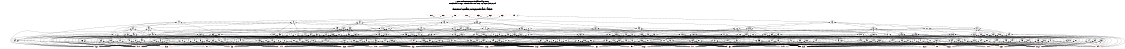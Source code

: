 # Network structure generated by ABC

digraph network {
size = "7.5,10";
center = true;
edge [dir = back];

{
  node [shape = plaintext];
  edge [style = invis];
  LevelTitle1 [label=""];
  LevelTitle2 [label=""];
  Level5 [label = ""];
  Level4 [label = ""];
  Level3 [label = ""];
  Level2 [label = ""];
  Level1 [label = ""];
  Level0 [label = ""];
  LevelTitle1 ->  LevelTitle2 ->  Level5 ->  Level4 ->  Level3 ->  Level2 ->  Level1 ->  Level0;
}

{
  rank = same;
  LevelTitle1;
  title1 [shape=plaintext,
          fontsize=20,
          fontname = "Times-Roman",
          label="Network structure visualized by ABC\nBenchmark \"top\". Time was Wed Oct 16 16:07:39 2024. "
         ];
}

{
  rank = same;
  LevelTitle2;
  title2 [shape=plaintext,
          fontsize=18,
          fontname = "Times-Roman",
          label="The network contains 200 logic nodes and 0 latches.\n"
         ];
}

{
  rank = same;
  Level5;
  Node26 [label = "o_1_", shape = invtriangle, color = coral, fillcolor = coral];
  Node27 [label = "o_2_", shape = invtriangle, color = coral, fillcolor = coral];
  Node28 [label = "o_0_", shape = invtriangle, color = coral, fillcolor = coral];
  Node29 [label = "o_7_", shape = invtriangle, color = coral, fillcolor = coral];
  Node30 [label = "o_5_", shape = invtriangle, color = coral, fillcolor = coral];
  Node31 [label = "o_6_", shape = invtriangle, color = coral, fillcolor = coral];
  Node32 [label = "o_3_", shape = invtriangle, color = coral, fillcolor = coral];
  Node33 [label = "o_4_", shape = invtriangle, color = coral, fillcolor = coral];
}

{
  rank = same;
  Level4;
  Node35 [label = "35\n", shape = ellipse];
  Node79 [label = "79\n", shape = ellipse];
  Node91 [label = "91\n", shape = ellipse];
  Node115 [label = "115\n", shape = ellipse];
  Node154 [label = "154\n", shape = ellipse];
  Node175 [label = "175\n", shape = ellipse];
}

{
  rank = same;
  Level3;
  Node36 [label = "36\n", shape = ellipse];
  Node50 [label = "50\n", shape = ellipse];
  Node60 [label = "60\n", shape = ellipse];
  Node71 [label = "71\n", shape = ellipse];
  Node76 [label = "76\n", shape = ellipse];
  Node80 [label = "80\n", shape = ellipse];
  Node92 [label = "92\n", shape = ellipse];
  Node105 [label = "105\n", shape = ellipse];
  Node116 [label = "116\n", shape = ellipse];
  Node122 [label = "122\n", shape = ellipse];
  Node125 [label = "125\n", shape = ellipse];
  Node131 [label = "131\n", shape = ellipse];
  Node144 [label = "144\n", shape = ellipse];
  Node155 [label = "155\n", shape = ellipse];
  Node164 [label = "164\n", shape = ellipse];
  Node169 [label = "169\n", shape = ellipse];
  Node176 [label = "176\n", shape = ellipse];
  Node187 [label = "187\n", shape = ellipse];
  Node202 [label = "202\n", shape = ellipse];
  Node211 [label = "211\n", shape = ellipse];
  Node226 [label = "226\n", shape = ellipse];
}

{
  rank = same;
  Level2;
  Node37 [label = "37\n", shape = ellipse];
  Node43 [label = "43\n", shape = ellipse];
  Node51 [label = "51\n", shape = ellipse];
  Node52 [label = "52\n", shape = ellipse];
  Node54 [label = "54\n", shape = ellipse];
  Node56 [label = "56\n", shape = ellipse];
  Node61 [label = "61\n", shape = ellipse];
  Node63 [label = "63\n", shape = ellipse];
  Node66 [label = "66\n", shape = ellipse];
  Node72 [label = "72\n", shape = ellipse];
  Node74 [label = "74\n", shape = ellipse];
  Node75 [label = "75\n", shape = ellipse];
  Node77 [label = "77\n", shape = ellipse];
  Node78 [label = "78\n", shape = ellipse];
  Node81 [label = "81\n", shape = ellipse];
  Node83 [label = "83\n", shape = ellipse];
  Node88 [label = "88\n", shape = ellipse];
  Node93 [label = "93\n", shape = ellipse];
  Node95 [label = "95\n", shape = ellipse];
  Node100 [label = "100\n", shape = ellipse];
  Node106 [label = "106\n", shape = ellipse];
  Node108 [label = "108\n", shape = ellipse];
  Node113 [label = "113\n", shape = ellipse];
  Node117 [label = "117\n", shape = ellipse];
  Node123 [label = "123\n", shape = ellipse];
  Node126 [label = "126\n", shape = ellipse];
  Node128 [label = "128\n", shape = ellipse];
  Node132 [label = "132\n", shape = ellipse];
  Node135 [label = "135\n", shape = ellipse];
  Node137 [label = "137\n", shape = ellipse];
  Node140 [label = "140\n", shape = ellipse];
  Node142 [label = "142\n", shape = ellipse];
  Node145 [label = "145\n", shape = ellipse];
  Node147 [label = "147\n", shape = ellipse];
  Node150 [label = "150\n", shape = ellipse];
  Node152 [label = "152\n", shape = ellipse];
  Node156 [label = "156\n", shape = ellipse];
  Node158 [label = "158\n", shape = ellipse];
  Node160 [label = "160\n", shape = ellipse];
  Node162 [label = "162\n", shape = ellipse];
  Node165 [label = "165\n", shape = ellipse];
  Node170 [label = "170\n", shape = ellipse];
  Node171 [label = "171\n", shape = ellipse];
  Node173 [label = "173\n", shape = ellipse];
  Node177 [label = "177\n", shape = ellipse];
  Node180 [label = "180\n", shape = ellipse];
  Node181 [label = "181\n", shape = ellipse];
  Node183 [label = "183\n", shape = ellipse];
  Node185 [label = "185\n", shape = ellipse];
  Node188 [label = "188\n", shape = ellipse];
  Node193 [label = "193\n", shape = ellipse];
  Node198 [label = "198\n", shape = ellipse];
  Node200 [label = "200\n", shape = ellipse];
  Node203 [label = "203\n", shape = ellipse];
  Node205 [label = "205\n", shape = ellipse];
  Node208 [label = "208\n", shape = ellipse];
  Node212 [label = "212\n", shape = ellipse];
  Node216 [label = "216\n", shape = ellipse];
  Node219 [label = "219\n", shape = ellipse];
  Node221 [label = "221\n", shape = ellipse];
  Node223 [label = "223\n", shape = ellipse];
  Node227 [label = "227\n", shape = ellipse];
  Node229 [label = "229\n", shape = ellipse];
  Node231 [label = "231\n", shape = ellipse];
}

{
  rank = same;
  Level1;
  Node38 [label = "38\n", shape = ellipse];
  Node39 [label = "39\n", shape = ellipse];
  Node40 [label = "40\n", shape = ellipse];
  Node41 [label = "41\n", shape = ellipse];
  Node42 [label = "42\n", shape = ellipse];
  Node44 [label = "44\n", shape = ellipse];
  Node45 [label = "45\n", shape = ellipse];
  Node46 [label = "46\n", shape = ellipse];
  Node47 [label = "47\n", shape = ellipse];
  Node48 [label = "48\n", shape = ellipse];
  Node49 [label = "49\n", shape = ellipse];
  Node53 [label = "53\n", shape = ellipse];
  Node55 [label = "55\n", shape = ellipse];
  Node57 [label = "57\n", shape = ellipse];
  Node58 [label = "58\n", shape = ellipse];
  Node59 [label = "59\n", shape = ellipse];
  Node62 [label = "62\n", shape = ellipse];
  Node64 [label = "64\n", shape = ellipse];
  Node65 [label = "65\n", shape = ellipse];
  Node67 [label = "67\n", shape = ellipse];
  Node68 [label = "68\n", shape = ellipse];
  Node69 [label = "69\n", shape = ellipse];
  Node70 [label = "70\n", shape = ellipse];
  Node73 [label = "73\n", shape = ellipse];
  Node82 [label = "82\n", shape = ellipse];
  Node84 [label = "84\n", shape = ellipse];
  Node85 [label = "85\n", shape = ellipse];
  Node86 [label = "86\n", shape = ellipse];
  Node87 [label = "87\n", shape = ellipse];
  Node89 [label = "89\n", shape = ellipse];
  Node90 [label = "90\n", shape = ellipse];
  Node94 [label = "94\n", shape = ellipse];
  Node96 [label = "96\n", shape = ellipse];
  Node97 [label = "97\n", shape = ellipse];
  Node98 [label = "98\n", shape = ellipse];
  Node99 [label = "99\n", shape = ellipse];
  Node101 [label = "101\n", shape = ellipse];
  Node102 [label = "102\n", shape = ellipse];
  Node103 [label = "103\n", shape = ellipse];
  Node104 [label = "104\n", shape = ellipse];
  Node107 [label = "107\n", shape = ellipse];
  Node109 [label = "109\n", shape = ellipse];
  Node110 [label = "110\n", shape = ellipse];
  Node111 [label = "111\n", shape = ellipse];
  Node112 [label = "112\n", shape = ellipse];
  Node114 [label = "114\n", shape = ellipse];
  Node118 [label = "118\n", shape = ellipse];
  Node119 [label = "119\n", shape = ellipse];
  Node120 [label = "120\n", shape = ellipse];
  Node121 [label = "121\n", shape = ellipse];
  Node124 [label = "124\n", shape = ellipse];
  Node127 [label = "127\n", shape = ellipse];
  Node129 [label = "129\n", shape = ellipse];
  Node130 [label = "130\n", shape = ellipse];
  Node133 [label = "133\n", shape = ellipse];
  Node134 [label = "134\n", shape = ellipse];
  Node136 [label = "136\n", shape = ellipse];
  Node138 [label = "138\n", shape = ellipse];
  Node139 [label = "139\n", shape = ellipse];
  Node141 [label = "141\n", shape = ellipse];
  Node143 [label = "143\n", shape = ellipse];
  Node146 [label = "146\n", shape = ellipse];
  Node148 [label = "148\n", shape = ellipse];
  Node149 [label = "149\n", shape = ellipse];
  Node151 [label = "151\n", shape = ellipse];
  Node153 [label = "153\n", shape = ellipse];
  Node157 [label = "157\n", shape = ellipse];
  Node159 [label = "159\n", shape = ellipse];
  Node161 [label = "161\n", shape = ellipse];
  Node163 [label = "163\n", shape = ellipse];
  Node166 [label = "166\n", shape = ellipse];
  Node167 [label = "167\n", shape = ellipse];
  Node168 [label = "168\n", shape = ellipse];
  Node172 [label = "172\n", shape = ellipse];
  Node174 [label = "174\n", shape = ellipse];
  Node178 [label = "178\n", shape = ellipse];
  Node179 [label = "179\n", shape = ellipse];
  Node182 [label = "182\n", shape = ellipse];
  Node184 [label = "184\n", shape = ellipse];
  Node186 [label = "186\n", shape = ellipse];
  Node189 [label = "189\n", shape = ellipse];
  Node190 [label = "190\n", shape = ellipse];
  Node191 [label = "191\n", shape = ellipse];
  Node192 [label = "192\n", shape = ellipse];
  Node194 [label = "194\n", shape = ellipse];
  Node195 [label = "195\n", shape = ellipse];
  Node196 [label = "196\n", shape = ellipse];
  Node197 [label = "197\n", shape = ellipse];
  Node199 [label = "199\n", shape = ellipse];
  Node201 [label = "201\n", shape = ellipse];
  Node204 [label = "204\n", shape = ellipse];
  Node206 [label = "206\n", shape = ellipse];
  Node207 [label = "207\n", shape = ellipse];
  Node209 [label = "209\n", shape = ellipse];
  Node210 [label = "210\n", shape = ellipse];
  Node213 [label = "213\n", shape = ellipse];
  Node214 [label = "214\n", shape = ellipse];
  Node215 [label = "215\n", shape = ellipse];
  Node217 [label = "217\n", shape = ellipse];
  Node218 [label = "218\n", shape = ellipse];
  Node220 [label = "220\n", shape = ellipse];
  Node222 [label = "222\n", shape = ellipse];
  Node224 [label = "224\n", shape = ellipse];
  Node225 [label = "225\n", shape = ellipse];
  Node228 [label = "228\n", shape = ellipse];
  Node230 [label = "230\n", shape = ellipse];
  Node232 [label = "232\n", shape = ellipse];
  Node233 [label = "233\n", shape = ellipse];
  Node234 [label = "234\n", shape = ellipse];
}

{
  rank = same;
  Level0;
  Node1 [label = "i_20_", shape = triangle, color = coral, fillcolor = coral];
  Node2 [label = "i_9_", shape = triangle, color = coral, fillcolor = coral];
  Node3 [label = "i_10_", shape = triangle, color = coral, fillcolor = coral];
  Node4 [label = "i_7_", shape = triangle, color = coral, fillcolor = coral];
  Node5 [label = "i_8_", shape = triangle, color = coral, fillcolor = coral];
  Node6 [label = "i_5_", shape = triangle, color = coral, fillcolor = coral];
  Node7 [label = "i_6_", shape = triangle, color = coral, fillcolor = coral];
  Node8 [label = "i_14_", shape = triangle, color = coral, fillcolor = coral];
  Node9 [label = "i_3_", shape = triangle, color = coral, fillcolor = coral];
  Node10 [label = "i_13_", shape = triangle, color = coral, fillcolor = coral];
  Node11 [label = "i_4_", shape = triangle, color = coral, fillcolor = coral];
  Node12 [label = "i_12_", shape = triangle, color = coral, fillcolor = coral];
  Node13 [label = "i_1_", shape = triangle, color = coral, fillcolor = coral];
  Node14 [label = "i_11_", shape = triangle, color = coral, fillcolor = coral];
  Node15 [label = "i_2_", shape = triangle, color = coral, fillcolor = coral];
  Node16 [label = "i_23_", shape = triangle, color = coral, fillcolor = coral];
  Node17 [label = "i_18_", shape = triangle, color = coral, fillcolor = coral];
  Node18 [label = "i_24_", shape = triangle, color = coral, fillcolor = coral];
  Node19 [label = "i_17_", shape = triangle, color = coral, fillcolor = coral];
  Node20 [label = "i_0_", shape = triangle, color = coral, fillcolor = coral];
  Node21 [label = "i_21_", shape = triangle, color = coral, fillcolor = coral];
  Node22 [label = "i_16_", shape = triangle, color = coral, fillcolor = coral];
  Node23 [label = "i_22_", shape = triangle, color = coral, fillcolor = coral];
  Node24 [label = "i_15_", shape = triangle, color = coral, fillcolor = coral];
  Node25 [label = "i_19_", shape = triangle, color = coral, fillcolor = coral];
}

title1 -> title2 [style = invis];
title2 -> Node26 [style = invis];
title2 -> Node27 [style = invis];
title2 -> Node28 [style = invis];
title2 -> Node29 [style = invis];
title2 -> Node30 [style = invis];
title2 -> Node31 [style = invis];
title2 -> Node32 [style = invis];
title2 -> Node33 [style = invis];
Node26 -> Node27 [style = invis];
Node27 -> Node28 [style = invis];
Node28 -> Node29 [style = invis];
Node29 -> Node30 [style = invis];
Node30 -> Node31 [style = invis];
Node31 -> Node32 [style = invis];
Node32 -> Node33 [style = invis];
Node26 -> Node35 [style = solid];
Node27 -> Node79 [style = solid];
Node28 -> Node91 [style = solid];
Node29 -> Node105 [style = solid];
Node30 -> Node113 [style = solid];
Node31 -> Node115 [style = solid];
Node32 -> Node154 [style = solid];
Node33 -> Node175 [style = solid];
Node35 -> Node36 [style = solid];
Node35 -> Node50 [style = solid];
Node35 -> Node60 [style = solid];
Node35 -> Node71 [style = solid];
Node35 -> Node76 [style = solid];
Node36 -> Node37 [style = solid];
Node36 -> Node43 [style = solid];
Node36 -> Node48 [style = solid];
Node36 -> Node49 [style = solid];
Node36 -> Node6 [style = solid];
Node37 -> Node38 [style = solid];
Node37 -> Node39 [style = solid];
Node37 -> Node40 [style = solid];
Node37 -> Node41 [style = solid];
Node37 -> Node42 [style = solid];
Node38 -> Node2 [style = solid];
Node38 -> Node5 [style = solid];
Node38 -> Node7 [style = solid];
Node38 -> Node12 [style = solid];
Node39 -> Node1 [style = solid];
Node39 -> Node3 [style = solid];
Node39 -> Node14 [style = solid];
Node39 -> Node21 [style = solid];
Node40 -> Node9 [style = solid];
Node40 -> Node13 [style = solid];
Node40 -> Node15 [style = solid];
Node41 -> Node16 [style = solid];
Node41 -> Node18 [style = solid];
Node41 -> Node23 [style = solid];
Node42 -> Node8 [style = solid];
Node42 -> Node11 [style = solid];
Node42 -> Node19 [style = solid];
Node42 -> Node22 [style = solid];
Node43 -> Node44 [style = solid];
Node43 -> Node45 [style = solid];
Node43 -> Node46 [style = solid];
Node43 -> Node47 [style = solid];
Node43 -> Node10 [style = solid];
Node44 -> Node9 [style = solid];
Node44 -> Node11 [style = solid];
Node44 -> Node13 [style = solid];
Node45 -> Node2 [style = solid];
Node45 -> Node12 [style = solid];
Node45 -> Node14 [style = solid];
Node46 -> Node8 [style = solid];
Node46 -> Node22 [style = solid];
Node47 -> Node16 [style = solid];
Node47 -> Node18 [style = solid];
Node47 -> Node23 [style = solid];
Node48 -> Node1 [style = solid];
Node48 -> Node19 [style = solid];
Node48 -> Node25 [style = solid];
Node49 -> Node5 [style = solid];
Node49 -> Node7 [style = solid];
Node50 -> Node51 [style = solid];
Node50 -> Node52 [style = solid];
Node50 -> Node54 [style = solid];
Node50 -> Node56 [style = solid];
Node50 -> Node59 [style = solid];
Node51 -> Node44 [style = solid];
Node51 -> Node45 [style = solid];
Node52 -> Node49 [style = solid];
Node52 -> Node46 [style = solid];
Node52 -> Node53 [style = solid];
Node53 -> Node4 [style = solid];
Node53 -> Node6 [style = solid];
Node54 -> Node55 [style = solid];
Node54 -> Node7 [style = solid];
Node54 -> Node8 [style = solid];
Node54 -> Node9 [style = solid];
Node54 -> Node11 [style = solid];
Node55 -> Node1 [style = solid];
Node55 -> Node2 [style = solid];
Node55 -> Node3 [style = solid];
Node55 -> Node5 [style = solid];
Node56 -> Node47 [style = solid];
Node56 -> Node57 [style = solid];
Node56 -> Node58 [style = solid];
Node57 -> Node13 [style = solid];
Node57 -> Node15 [style = solid];
Node57 -> Node20 [style = solid];
Node58 -> Node12 [style = solid];
Node58 -> Node14 [style = solid];
Node58 -> Node19 [style = solid];
Node58 -> Node22 [style = solid];
Node59 -> Node1 [style = solid];
Node59 -> Node16 [style = solid];
Node59 -> Node18 [style = solid];
Node59 -> Node19 [style = solid];
Node59 -> Node23 [style = solid];
Node60 -> Node61 [style = solid];
Node60 -> Node63 [style = solid];
Node60 -> Node66 [style = solid];
Node61 -> Node62 [style = solid];
Node61 -> Node18 [style = solid];
Node61 -> Node19 [style = solid];
Node61 -> Node22 [style = solid];
Node61 -> Node23 [style = solid];
Node62 -> Node1 [style = solid];
Node62 -> Node8 [style = solid];
Node62 -> Node16 [style = solid];
Node62 -> Node17 [style = solid];
Node63 -> Node64 [style = solid];
Node63 -> Node65 [style = solid];
Node63 -> Node2 [style = solid];
Node63 -> Node5 [style = solid];
Node64 -> Node9 [style = solid];
Node64 -> Node11 [style = solid];
Node64 -> Node13 [style = solid];
Node65 -> Node7 [style = solid];
Node65 -> Node10 [style = solid];
Node65 -> Node12 [style = solid];
Node65 -> Node14 [style = solid];
Node66 -> Node64 [style = solid];
Node66 -> Node67 [style = solid];
Node66 -> Node68 [style = solid];
Node66 -> Node69 [style = solid];
Node66 -> Node70 [style = solid];
Node67 -> Node5 [style = solid];
Node67 -> Node6 [style = solid];
Node67 -> Node7 [style = solid];
Node67 -> Node16 [style = solid];
Node67 -> Node23 [style = solid];
Node68 -> Node8 [style = solid];
Node68 -> Node10 [style = solid];
Node68 -> Node24 [style = solid];
Node69 -> Node1 [style = solid];
Node69 -> Node19 [style = solid];
Node69 -> Node22 [style = solid];
Node70 -> Node2 [style = solid];
Node70 -> Node12 [style = solid];
Node70 -> Node14 [style = solid];
Node71 -> Node51 [style = solid];
Node71 -> Node72 [style = solid];
Node71 -> Node74 [style = solid];
Node71 -> Node75 [style = solid];
Node71 -> Node59 [style = solid];
Node72 -> Node49 [style = solid];
Node72 -> Node46 [style = solid];
Node72 -> Node73 [style = solid];
Node72 -> Node16 [style = solid];
Node72 -> Node23 [style = solid];
Node73 -> Node6 [style = solid];
Node73 -> Node10 [style = solid];
Node74 -> Node48 [style = solid];
Node74 -> Node44 [style = solid];
Node74 -> Node45 [style = solid];
Node75 -> Node46 [style = solid];
Node75 -> Node4 [style = solid];
Node75 -> Node5 [style = solid];
Node75 -> Node7 [style = solid];
Node75 -> Node10 [style = solid];
Node76 -> Node61 [style = solid];
Node76 -> Node77 [style = solid];
Node76 -> Node78 [style = solid];
Node77 -> Node64 [style = solid];
Node77 -> Node70 [style = solid];
Node77 -> Node5 [style = solid];
Node77 -> Node6 [style = solid];
Node77 -> Node7 [style = solid];
Node78 -> Node41 [style = solid];
Node78 -> Node69 [style = solid];
Node78 -> Node8 [style = solid];
Node78 -> Node10 [style = solid];
Node78 -> Node24 [style = solid];
Node79 -> Node80 [style = solid];
Node79 -> Node88 [style = solid];
Node79 -> Node82 [style = solid];
Node79 -> Node89 [style = solid];
Node79 -> Node90 [style = solid];
Node80 -> Node81 [style = solid];
Node80 -> Node83 [style = solid];
Node80 -> Node85 [style = solid];
Node80 -> Node86 [style = solid];
Node80 -> Node87 [style = solid];
Node81 -> Node82 [style = solid];
Node81 -> Node7 [style = solid];
Node81 -> Node8 [style = solid];
Node81 -> Node14 [style = solid];
Node82 -> Node1 [style = solid];
Node82 -> Node17 [style = solid];
Node82 -> Node18 [style = solid];
Node83 -> Node84 [style = solid];
Node83 -> Node7 [style = solid];
Node83 -> Node10 [style = solid];
Node83 -> Node14 [style = solid];
Node84 -> Node6 [style = solid];
Node84 -> Node9 [style = solid];
Node84 -> Node13 [style = solid];
Node85 -> Node6 [style = solid];
Node85 -> Node9 [style = solid];
Node85 -> Node13 [style = solid];
Node86 -> Node1 [style = solid];
Node86 -> Node8 [style = solid];
Node86 -> Node24 [style = solid];
Node87 -> Node7 [style = solid];
Node87 -> Node10 [style = solid];
Node87 -> Node14 [style = solid];
Node87 -> Node18 [style = solid];
Node88 -> Node39 [style = solid];
Node88 -> Node40 [style = solid];
Node88 -> Node7 [style = solid];
Node88 -> Node8 [style = solid];
Node88 -> Node18 [style = solid];
Node89 -> Node7 [style = solid];
Node89 -> Node9 [style = solid];
Node89 -> Node13 [style = solid];
Node90 -> Node8 [style = solid];
Node90 -> Node10 [style = solid];
Node90 -> Node14 [style = solid];
Node91 -> Node92 [style = solid];
Node91 -> Node100 [style = solid];
Node91 -> Node94 [style = solid];
Node91 -> Node103 [style = solid];
Node91 -> Node104 [style = solid];
Node92 -> Node93 [style = solid];
Node92 -> Node95 [style = solid];
Node92 -> Node97 [style = solid];
Node92 -> Node98 [style = solid];
Node92 -> Node99 [style = solid];
Node93 -> Node94 [style = solid];
Node93 -> Node4 [style = solid];
Node93 -> Node7 [style = solid];
Node93 -> Node14 [style = solid];
Node94 -> Node1 [style = solid];
Node94 -> Node8 [style = solid];
Node94 -> Node18 [style = solid];
Node95 -> Node96 [style = solid];
Node95 -> Node7 [style = solid];
Node95 -> Node10 [style = solid];
Node95 -> Node14 [style = solid];
Node96 -> Node6 [style = solid];
Node96 -> Node9 [style = solid];
Node96 -> Node13 [style = solid];
Node97 -> Node6 [style = solid];
Node97 -> Node9 [style = solid];
Node97 -> Node13 [style = solid];
Node98 -> Node1 [style = solid];
Node98 -> Node8 [style = solid];
Node98 -> Node25 [style = solid];
Node99 -> Node7 [style = solid];
Node99 -> Node10 [style = solid];
Node99 -> Node14 [style = solid];
Node99 -> Node18 [style = solid];
Node100 -> Node57 [style = solid];
Node100 -> Node101 [style = solid];
Node100 -> Node102 [style = solid];
Node101 -> Node1 [style = solid];
Node101 -> Node8 [style = solid];
Node101 -> Node14 [style = solid];
Node102 -> Node3 [style = solid];
Node102 -> Node7 [style = solid];
Node102 -> Node9 [style = solid];
Node102 -> Node18 [style = solid];
Node103 -> Node7 [style = solid];
Node103 -> Node9 [style = solid];
Node103 -> Node13 [style = solid];
Node104 -> Node4 [style = solid];
Node104 -> Node10 [style = solid];
Node104 -> Node14 [style = solid];
Node105 -> Node106 [style = solid];
Node105 -> Node108 [style = solid];
Node105 -> Node109 [style = solid];
Node105 -> Node112 [style = solid];
Node105 -> Node10 [style = solid];
Node106 -> Node107 [style = solid];
Node106 -> Node18 [style = solid];
Node106 -> Node24 [style = solid];
Node107 -> Node6 [style = solid];
Node107 -> Node10 [style = solid];
Node108 -> Node109 [style = solid];
Node108 -> Node110 [style = solid];
Node108 -> Node111 [style = solid];
Node108 -> Node6 [style = solid];
Node109 -> Node17 [style = solid];
Node109 -> Node18 [style = solid];
Node110 -> Node3 [style = solid];
Node110 -> Node15 [style = solid];
Node111 -> Node18 [style = solid];
Node111 -> Node21 [style = solid];
Node112 -> Node6 [style = solid];
Node112 -> Node10 [style = solid];
Node112 -> Node24 [style = solid];
Node113 -> Node110 [style = solid];
Node113 -> Node114 [style = solid];
Node113 -> Node18 [style = solid];
Node113 -> Node20 [style = solid];
Node114 -> Node4 [style = solid];
Node114 -> Node6 [style = solid];
Node114 -> Node10 [style = solid];
Node114 -> Node18 [style = solid];
Node114 -> Node25 [style = solid];
Node115 -> Node116 [style = solid];
Node115 -> Node122 [style = solid];
Node115 -> Node125 [style = solid];
Node115 -> Node131 [style = solid];
Node115 -> Node144 [style = solid];
Node116 -> Node117 [style = solid];
Node116 -> Node121 [style = solid];
Node116 -> Node6 [style = solid];
Node116 -> Node8 [style = solid];
Node116 -> Node14 [style = solid];
Node117 -> Node118 [style = solid];
Node117 -> Node119 [style = solid];
Node117 -> Node120 [style = solid];
Node117 -> Node10 [style = solid];
Node117 -> Node14 [style = solid];
Node118 -> Node1 [style = solid];
Node118 -> Node8 [style = solid];
Node118 -> Node25 [style = solid];
Node119 -> Node6 [style = solid];
Node119 -> Node18 [style = solid];
Node120 -> Node1 [style = solid];
Node120 -> Node8 [style = solid];
Node120 -> Node24 [style = solid];
Node121 -> Node1 [style = solid];
Node121 -> Node17 [style = solid];
Node121 -> Node18 [style = solid];
Node122 -> Node123 [style = solid];
Node122 -> Node90 [style = solid];
Node122 -> Node104 [style = solid];
Node122 -> Node121 [style = solid];
Node122 -> Node124 [style = solid];
Node123 -> Node118 [style = solid];
Node123 -> Node120 [style = solid];
Node123 -> Node6 [style = solid];
Node123 -> Node10 [style = solid];
Node123 -> Node14 [style = solid];
Node124 -> Node1 [style = solid];
Node124 -> Node8 [style = solid];
Node124 -> Node18 [style = solid];
Node125 -> Node126 [style = solid];
Node125 -> Node128 [style = solid];
Node125 -> Node110 [style = solid];
Node125 -> Node130 [style = solid];
Node126 -> Node127 [style = solid];
Node126 -> Node10 [style = solid];
Node126 -> Node18 [style = solid];
Node126 -> Node24 [style = solid];
Node127 -> Node6 [style = solid];
Node127 -> Node7 [style = solid];
Node127 -> Node14 [style = solid];
Node128 -> Node124 [style = solid];
Node128 -> Node129 [style = solid];
Node128 -> Node4 [style = solid];
Node128 -> Node6 [style = solid];
Node128 -> Node14 [style = solid];
Node129 -> Node6 [style = solid];
Node129 -> Node7 [style = solid];
Node129 -> Node14 [style = solid];
Node129 -> Node17 [style = solid];
Node129 -> Node18 [style = solid];
Node130 -> Node7 [style = solid];
Node130 -> Node14 [style = solid];
Node130 -> Node18 [style = solid];
Node130 -> Node20 [style = solid];
Node131 -> Node132 [style = solid];
Node131 -> Node135 [style = solid];
Node131 -> Node137 [style = solid];
Node131 -> Node140 [style = solid];
Node131 -> Node142 [style = solid];
Node132 -> Node133 [style = solid];
Node132 -> Node134 [style = solid];
Node132 -> Node15 [style = solid];
Node132 -> Node18 [style = solid];
Node132 -> Node21 [style = solid];
Node133 -> Node1 [style = solid];
Node133 -> Node3 [style = solid];
Node133 -> Node8 [style = solid];
Node133 -> Node14 [style = solid];
Node134 -> Node3 [style = solid];
Node134 -> Node9 [style = solid];
Node134 -> Node15 [style = solid];
Node135 -> Node107 [style = solid];
Node135 -> Node136 [style = solid];
Node135 -> Node9 [style = solid];
Node135 -> Node18 [style = solid];
Node135 -> Node25 [style = solid];
Node136 -> Node3 [style = solid];
Node136 -> Node9 [style = solid];
Node136 -> Node15 [style = solid];
Node136 -> Node18 [style = solid];
Node136 -> Node20 [style = solid];
Node137 -> Node73 [style = solid];
Node137 -> Node138 [style = solid];
Node137 -> Node139 [style = solid];
Node137 -> Node9 [style = solid];
Node137 -> Node24 [style = solid];
Node138 -> Node9 [style = solid];
Node138 -> Node10 [style = solid];
Node138 -> Node17 [style = solid];
Node138 -> Node18 [style = solid];
Node139 -> Node4 [style = solid];
Node139 -> Node6 [style = solid];
Node139 -> Node9 [style = solid];
Node139 -> Node17 [style = solid];
Node139 -> Node18 [style = solid];
Node140 -> Node110 [style = solid];
Node140 -> Node141 [style = solid];
Node140 -> Node20 [style = solid];
Node141 -> Node1 [style = solid];
Node141 -> Node8 [style = solid];
Node141 -> Node14 [style = solid];
Node141 -> Node18 [style = solid];
Node142 -> Node73 [style = solid];
Node142 -> Node143 [style = solid];
Node142 -> Node9 [style = solid];
Node142 -> Node18 [style = solid];
Node142 -> Node25 [style = solid];
Node143 -> Node4 [style = solid];
Node143 -> Node10 [style = solid];
Node144 -> Node145 [style = solid];
Node144 -> Node147 [style = solid];
Node144 -> Node150 [style = solid];
Node144 -> Node152 [style = solid];
Node144 -> Node153 [style = solid];
Node145 -> Node146 [style = solid];
Node145 -> Node6 [style = solid];
Node145 -> Node7 [style = solid];
Node145 -> Node14 [style = solid];
Node146 -> Node10 [style = solid];
Node146 -> Node25 [style = solid];
Node147 -> Node111 [style = solid];
Node147 -> Node148 [style = solid];
Node147 -> Node149 [style = solid];
Node147 -> Node7 [style = solid];
Node147 -> Node14 [style = solid];
Node148 -> Node6 [style = solid];
Node148 -> Node10 [style = solid];
Node148 -> Node18 [style = solid];
Node148 -> Node25 [style = solid];
Node149 -> Node3 [style = solid];
Node149 -> Node7 [style = solid];
Node149 -> Node14 [style = solid];
Node149 -> Node15 [style = solid];
Node150 -> Node107 [style = solid];
Node150 -> Node151 [style = solid];
Node150 -> Node9 [style = solid];
Node150 -> Node18 [style = solid];
Node150 -> Node24 [style = solid];
Node151 -> Node4 [style = solid];
Node151 -> Node6 [style = solid];
Node151 -> Node7 [style = solid];
Node151 -> Node14 [style = solid];
Node151 -> Node18 [style = solid];
Node152 -> Node109 [style = solid];
Node152 -> Node112 [style = solid];
Node152 -> Node7 [style = solid];
Node152 -> Node10 [style = solid];
Node152 -> Node14 [style = solid];
Node153 -> Node4 [style = solid];
Node153 -> Node7 [style = solid];
Node153 -> Node10 [style = solid];
Node153 -> Node14 [style = solid];
Node153 -> Node18 [style = solid];
Node154 -> Node155 [style = solid];
Node154 -> Node164 [style = solid];
Node154 -> Node169 [style = solid];
Node154 -> Node171 [style = solid];
Node154 -> Node173 [style = solid];
Node155 -> Node156 [style = solid];
Node155 -> Node158 [style = solid];
Node155 -> Node160 [style = solid];
Node155 -> Node162 [style = solid];
Node155 -> Node40 [style = solid];
Node156 -> Node157 [style = solid];
Node156 -> Node3 [style = solid];
Node156 -> Node5 [style = solid];
Node156 -> Node7 [style = solid];
Node156 -> Node14 [style = solid];
Node157 -> Node1 [style = solid];
Node157 -> Node8 [style = solid];
Node157 -> Node18 [style = solid];
Node157 -> Node21 [style = solid];
Node158 -> Node101 [style = solid];
Node158 -> Node97 [style = solid];
Node158 -> Node159 [style = solid];
Node159 -> Node4 [style = solid];
Node159 -> Node5 [style = solid];
Node159 -> Node7 [style = solid];
Node159 -> Node18 [style = solid];
Node160 -> Node97 [style = solid];
Node160 -> Node161 [style = solid];
Node160 -> Node5 [style = solid];
Node160 -> Node7 [style = solid];
Node160 -> Node14 [style = solid];
Node161 -> Node1 [style = solid];
Node161 -> Node8 [style = solid];
Node161 -> Node10 [style = solid];
Node161 -> Node18 [style = solid];
Node161 -> Node25 [style = solid];
Node162 -> Node49 [style = solid];
Node162 -> Node57 [style = solid];
Node162 -> Node163 [style = solid];
Node162 -> Node1 [style = solid];
Node162 -> Node18 [style = solid];
Node163 -> Node3 [style = solid];
Node163 -> Node8 [style = solid];
Node163 -> Node9 [style = solid];
Node163 -> Node14 [style = solid];
Node164 -> Node165 [style = solid];
Node164 -> Node89 [style = solid];
Node164 -> Node167 [style = solid];
Node164 -> Node168 [style = solid];
Node165 -> Node68 [style = solid];
Node165 -> Node84 [style = solid];
Node165 -> Node166 [style = solid];
Node165 -> Node1 [style = solid];
Node166 -> Node5 [style = solid];
Node166 -> Node7 [style = solid];
Node166 -> Node14 [style = solid];
Node167 -> Node1 [style = solid];
Node167 -> Node8 [style = solid];
Node167 -> Node17 [style = solid];
Node168 -> Node5 [style = solid];
Node168 -> Node10 [style = solid];
Node168 -> Node14 [style = solid];
Node168 -> Node18 [style = solid];
Node169 -> Node170 [style = solid];
Node169 -> Node5 [style = solid];
Node169 -> Node7 [style = solid];
Node169 -> Node14 [style = solid];
Node170 -> Node96 [style = solid];
Node170 -> Node1 [style = solid];
Node170 -> Node8 [style = solid];
Node170 -> Node10 [style = solid];
Node170 -> Node25 [style = solid];
Node171 -> Node103 [style = solid];
Node171 -> Node143 [style = solid];
Node171 -> Node172 [style = solid];
Node171 -> Node18 [style = solid];
Node172 -> Node1 [style = solid];
Node172 -> Node5 [style = solid];
Node172 -> Node8 [style = solid];
Node172 -> Node14 [style = solid];
Node173 -> Node85 [style = solid];
Node173 -> Node167 [style = solid];
Node173 -> Node166 [style = solid];
Node173 -> Node174 [style = solid];
Node173 -> Node18 [style = solid];
Node174 -> Node1 [style = solid];
Node174 -> Node8 [style = solid];
Node174 -> Node10 [style = solid];
Node174 -> Node18 [style = solid];
Node174 -> Node24 [style = solid];
Node175 -> Node176 [style = solid];
Node175 -> Node187 [style = solid];
Node175 -> Node202 [style = solid];
Node175 -> Node211 [style = solid];
Node175 -> Node226 [style = solid];
Node176 -> Node177 [style = solid];
Node176 -> Node180 [style = solid];
Node176 -> Node181 [style = solid];
Node176 -> Node183 [style = solid];
Node176 -> Node185 [style = solid];
Node177 -> Node178 [style = solid];
Node177 -> Node179 [style = solid];
Node177 -> Node2 [style = solid];
Node177 -> Node6 [style = solid];
Node177 -> Node10 [style = solid];
Node178 -> Node10 [style = solid];
Node178 -> Node18 [style = solid];
Node178 -> Node22 [style = solid];
Node178 -> Node24 [style = solid];
Node179 -> Node6 [style = solid];
Node179 -> Node18 [style = solid];
Node179 -> Node22 [style = solid];
Node179 -> Node25 [style = solid];
Node180 -> Node111 [style = solid];
Node180 -> Node2 [style = solid];
Node180 -> Node3 [style = solid];
Node180 -> Node15 [style = solid];
Node180 -> Node22 [style = solid];
Node181 -> Node182 [style = solid];
Node181 -> Node2 [style = solid];
Node181 -> Node3 [style = solid];
Node182 -> Node15 [style = solid];
Node182 -> Node18 [style = solid];
Node182 -> Node20 [style = solid];
Node182 -> Node22 [style = solid];
Node183 -> Node184 [style = solid];
Node183 -> Node146 [style = solid];
Node183 -> Node2 [style = solid];
Node183 -> Node6 [style = solid];
Node183 -> Node22 [style = solid];
Node184 -> Node10 [style = solid];
Node184 -> Node24 [style = solid];
Node185 -> Node109 [style = solid];
Node185 -> Node186 [style = solid];
Node185 -> Node2 [style = solid];
Node185 -> Node6 [style = solid];
Node185 -> Node22 [style = solid];
Node186 -> Node2 [style = solid];
Node186 -> Node4 [style = solid];
Node186 -> Node6 [style = solid];
Node186 -> Node18 [style = solid];
Node186 -> Node22 [style = solid];
Node187 -> Node188 [style = solid];
Node187 -> Node193 [style = solid];
Node187 -> Node198 [style = solid];
Node187 -> Node200 [style = solid];
Node188 -> Node119 [style = solid];
Node188 -> Node189 [style = solid];
Node188 -> Node190 [style = solid];
Node188 -> Node191 [style = solid];
Node188 -> Node192 [style = solid];
Node189 -> Node18 [style = solid];
Node189 -> Node19 [style = solid];
Node189 -> Node23 [style = solid];
Node190 -> Node4 [style = solid];
Node190 -> Node6 [style = solid];
Node190 -> Node22 [style = solid];
Node191 -> Node19 [style = solid];
Node191 -> Node23 [style = solid];
Node191 -> Node25 [style = solid];
Node192 -> Node10 [style = solid];
Node192 -> Node22 [style = solid];
Node193 -> Node110 [style = solid];
Node193 -> Node194 [style = solid];
Node193 -> Node195 [style = solid];
Node193 -> Node196 [style = solid];
Node193 -> Node197 [style = solid];
Node194 -> Node17 [style = solid];
Node194 -> Node18 [style = solid];
Node194 -> Node23 [style = solid];
Node195 -> Node6 [style = solid];
Node195 -> Node19 [style = solid];
Node195 -> Node22 [style = solid];
Node196 -> Node18 [style = solid];
Node196 -> Node19 [style = solid];
Node196 -> Node22 [style = solid];
Node197 -> Node21 [style = solid];
Node197 -> Node23 [style = solid];
Node198 -> Node73 [style = solid];
Node198 -> Node191 [style = solid];
Node198 -> Node194 [style = solid];
Node198 -> Node199 [style = solid];
Node198 -> Node22 [style = solid];
Node199 -> Node10 [style = solid];
Node199 -> Node19 [style = solid];
Node199 -> Node22 [style = solid];
Node200 -> Node112 [style = solid];
Node200 -> Node189 [style = solid];
Node200 -> Node192 [style = solid];
Node200 -> Node201 [style = solid];
Node200 -> Node4 [style = solid];
Node201 -> Node19 [style = solid];
Node201 -> Node22 [style = solid];
Node201 -> Node23 [style = solid];
Node202 -> Node106 [style = solid];
Node202 -> Node203 [style = solid];
Node202 -> Node205 [style = solid];
Node202 -> Node208 [style = solid];
Node202 -> Node201 [style = solid];
Node203 -> Node107 [style = solid];
Node203 -> Node204 [style = solid];
Node203 -> Node11 [style = solid];
Node203 -> Node16 [style = solid];
Node203 -> Node18 [style = solid];
Node204 -> Node22 [style = solid];
Node204 -> Node23 [style = solid];
Node204 -> Node24 [style = solid];
Node205 -> Node184 [style = solid];
Node205 -> Node206 [style = solid];
Node205 -> Node207 [style = solid];
Node205 -> Node5 [style = solid];
Node205 -> Node6 [style = solid];
Node206 -> Node5 [style = solid];
Node206 -> Node10 [style = solid];
Node206 -> Node17 [style = solid];
Node206 -> Node18 [style = solid];
Node207 -> Node4 [style = solid];
Node207 -> Node5 [style = solid];
Node207 -> Node6 [style = solid];
Node207 -> Node17 [style = solid];
Node207 -> Node18 [style = solid];
Node208 -> Node209 [style = solid];
Node208 -> Node107 [style = solid];
Node208 -> Node210 [style = solid];
Node208 -> Node11 [style = solid];
Node209 -> Node16 [style = solid];
Node209 -> Node18 [style = solid];
Node210 -> Node22 [style = solid];
Node210 -> Node23 [style = solid];
Node210 -> Node25 [style = solid];
Node211 -> Node212 [style = solid];
Node211 -> Node216 [style = solid];
Node211 -> Node219 [style = solid];
Node211 -> Node221 [style = solid];
Node211 -> Node223 [style = solid];
Node212 -> Node204 [style = solid];
Node212 -> Node213 [style = solid];
Node212 -> Node214 [style = solid];
Node212 -> Node215 [style = solid];
Node213 -> Node16 [style = solid];
Node213 -> Node17 [style = solid];
Node213 -> Node18 [style = solid];
Node213 -> Node23 [style = solid];
Node214 -> Node10 [style = solid];
Node214 -> Node11 [style = solid];
Node214 -> Node22 [style = solid];
Node215 -> Node6 [style = solid];
Node215 -> Node10 [style = solid];
Node215 -> Node11 [style = solid];
Node215 -> Node16 [style = solid];
Node216 -> Node143 [style = solid];
Node216 -> Node210 [style = solid];
Node216 -> Node217 [style = solid];
Node216 -> Node218 [style = solid];
Node216 -> Node11 [style = solid];
Node217 -> Node6 [style = solid];
Node217 -> Node10 [style = solid];
Node217 -> Node11 [style = solid];
Node217 -> Node16 [style = solid];
Node218 -> Node16 [style = solid];
Node218 -> Node18 [style = solid];
Node218 -> Node22 [style = solid];
Node218 -> Node23 [style = solid];
Node219 -> Node110 [style = solid];
Node219 -> Node220 [style = solid];
Node219 -> Node11 [style = solid];
Node219 -> Node22 [style = solid];
Node220 -> Node16 [style = solid];
Node220 -> Node18 [style = solid];
Node220 -> Node21 [style = solid];
Node220 -> Node23 [style = solid];
Node221 -> Node222 [style = solid];
Node221 -> Node5 [style = solid];
Node221 -> Node6 [style = solid];
Node221 -> Node10 [style = solid];
Node221 -> Node25 [style = solid];
Node222 -> Node4 [style = solid];
Node222 -> Node18 [style = solid];
Node223 -> Node209 [style = solid];
Node223 -> Node110 [style = solid];
Node223 -> Node224 [style = solid];
Node223 -> Node225 [style = solid];
Node223 -> Node20 [style = solid];
Node224 -> Node11 [style = solid];
Node224 -> Node20 [style = solid];
Node224 -> Node22 [style = solid];
Node224 -> Node23 [style = solid];
Node225 -> Node18 [style = solid];
Node225 -> Node19 [style = solid];
Node225 -> Node22 [style = solid];
Node225 -> Node23 [style = solid];
Node226 -> Node227 [style = solid];
Node226 -> Node229 [style = solid];
Node226 -> Node231 [style = solid];
Node226 -> Node233 [style = solid];
Node226 -> Node234 [style = solid];
Node227 -> Node110 [style = solid];
Node227 -> Node111 [style = solid];
Node227 -> Node228 [style = solid];
Node227 -> Node5 [style = solid];
Node228 -> Node5 [style = solid];
Node228 -> Node6 [style = solid];
Node228 -> Node10 [style = solid];
Node228 -> Node18 [style = solid];
Node228 -> Node24 [style = solid];
Node229 -> Node109 [style = solid];
Node229 -> Node230 [style = solid];
Node229 -> Node2 [style = solid];
Node229 -> Node10 [style = solid];
Node229 -> Node22 [style = solid];
Node230 -> Node4 [style = solid];
Node230 -> Node18 [style = solid];
Node230 -> Node22 [style = solid];
Node231 -> Node53 [style = solid];
Node231 -> Node213 [style = solid];
Node231 -> Node218 [style = solid];
Node231 -> Node232 [style = solid];
Node231 -> Node11 [style = solid];
Node232 -> Node6 [style = solid];
Node232 -> Node11 [style = solid];
Node232 -> Node22 [style = solid];
Node233 -> Node5 [style = solid];
Node233 -> Node6 [style = solid];
Node233 -> Node10 [style = solid];
Node233 -> Node18 [style = solid];
Node233 -> Node25 [style = solid];
Node234 -> Node3 [style = solid];
Node234 -> Node5 [style = solid];
Node234 -> Node15 [style = solid];
Node234 -> Node18 [style = solid];
Node234 -> Node20 [style = solid];
}


